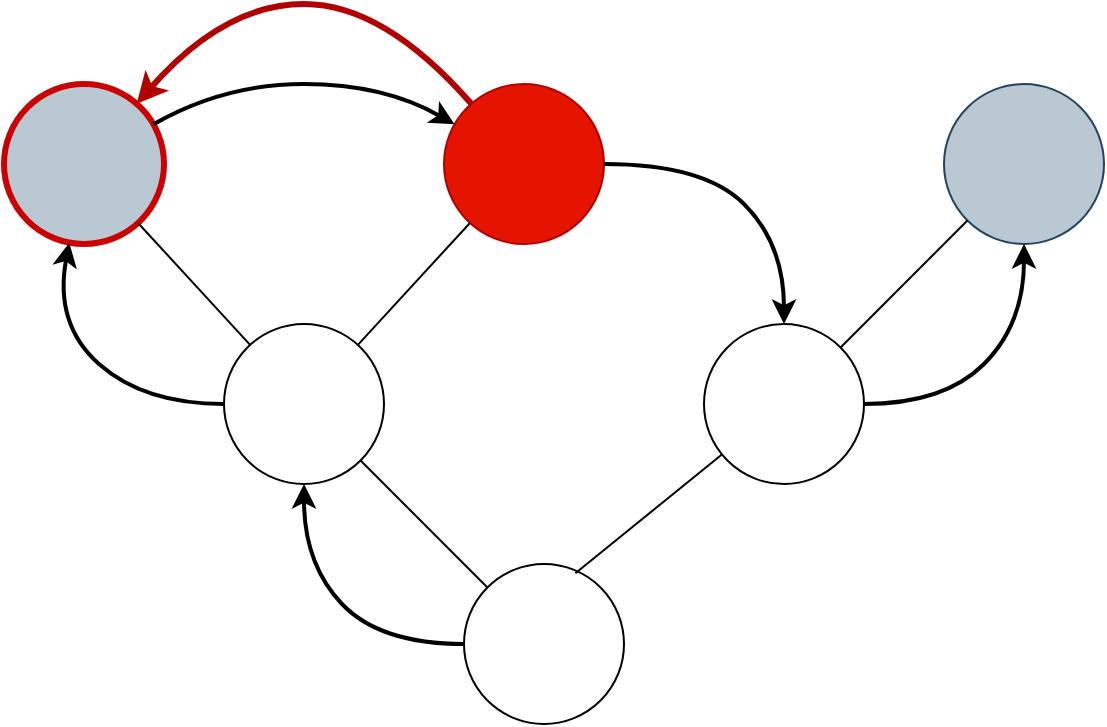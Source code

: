 <mxfile>
    <diagram id="LpUvIIttoJX7Mj-2VVL4" name="Page-1">
        <mxGraphModel dx="979" dy="761" grid="1" gridSize="10" guides="1" tooltips="1" connect="1" arrows="1" fold="1" page="1" pageScale="1" pageWidth="827" pageHeight="1169" math="0" shadow="0">
            <root>
                <mxCell id="0"/>
                <mxCell id="1" parent="0"/>
                <mxCell id="GGjfLmtMtnxDscI8gtsh-1" value="" style="ellipse;whiteSpace=wrap;html=1;aspect=fixed;" parent="1" vertex="1">
                    <mxGeometry x="360" y="360" width="80" height="80" as="geometry"/>
                </mxCell>
                <mxCell id="GGjfLmtMtnxDscI8gtsh-2" value="" style="ellipse;whiteSpace=wrap;html=1;aspect=fixed;" parent="1" vertex="1">
                    <mxGeometry x="240" y="240" width="80" height="80" as="geometry"/>
                </mxCell>
                <mxCell id="GGjfLmtMtnxDscI8gtsh-3" value="" style="ellipse;whiteSpace=wrap;html=1;aspect=fixed;" parent="1" vertex="1">
                    <mxGeometry x="480" y="240" width="80" height="80" as="geometry"/>
                </mxCell>
                <mxCell id="GGjfLmtMtnxDscI8gtsh-4" value="" style="ellipse;whiteSpace=wrap;html=1;aspect=fixed;fillColor=#bac8d3;strokeWidth=3;strokeColor=#CC0000;" parent="1" vertex="1">
                    <mxGeometry x="130" y="120" width="80" height="80" as="geometry"/>
                </mxCell>
                <mxCell id="GGjfLmtMtnxDscI8gtsh-5" value="" style="ellipse;whiteSpace=wrap;html=1;aspect=fixed;fillColor=#e51400;strokeColor=#B20000;fontColor=#ffffff;" parent="1" vertex="1">
                    <mxGeometry x="350" y="120" width="80" height="80" as="geometry"/>
                </mxCell>
                <mxCell id="GGjfLmtMtnxDscI8gtsh-6" value="" style="ellipse;whiteSpace=wrap;html=1;aspect=fixed;strokeWidth=1;fillColor=#bac8d3;strokeColor=#23445d;" parent="1" vertex="1">
                    <mxGeometry x="600" y="120" width="80" height="80" as="geometry"/>
                </mxCell>
                <mxCell id="GGjfLmtMtnxDscI8gtsh-11" value="" style="endArrow=none;html=1;endFill=0;" parent="1" source="GGjfLmtMtnxDscI8gtsh-1" target="GGjfLmtMtnxDscI8gtsh-2" edge="1">
                    <mxGeometry width="50" height="50" relative="1" as="geometry">
                        <mxPoint x="370" y="150" as="sourcePoint"/>
                        <mxPoint x="420" y="100" as="targetPoint"/>
                    </mxGeometry>
                </mxCell>
                <mxCell id="GGjfLmtMtnxDscI8gtsh-12" value="" style="endArrow=none;html=1;endFill=0;" parent="1" source="GGjfLmtMtnxDscI8gtsh-2" target="GGjfLmtMtnxDscI8gtsh-4" edge="1">
                    <mxGeometry width="50" height="50" relative="1" as="geometry">
                        <mxPoint x="370" y="150" as="sourcePoint"/>
                        <mxPoint x="420" y="100" as="targetPoint"/>
                    </mxGeometry>
                </mxCell>
                <mxCell id="GGjfLmtMtnxDscI8gtsh-13" value="" style="endArrow=none;html=1;endFill=0;" parent="1" source="GGjfLmtMtnxDscI8gtsh-2" target="GGjfLmtMtnxDscI8gtsh-5" edge="1">
                    <mxGeometry width="50" height="50" relative="1" as="geometry">
                        <mxPoint x="370" y="150" as="sourcePoint"/>
                        <mxPoint x="420" y="100" as="targetPoint"/>
                    </mxGeometry>
                </mxCell>
                <mxCell id="GGjfLmtMtnxDscI8gtsh-14" value="" style="endArrow=none;html=1;exitX=0.696;exitY=0.058;exitDx=0;exitDy=0;exitPerimeter=0;endFill=0;" parent="1" source="GGjfLmtMtnxDscI8gtsh-1" target="GGjfLmtMtnxDscI8gtsh-3" edge="1">
                    <mxGeometry width="50" height="50" relative="1" as="geometry">
                        <mxPoint x="410" y="350" as="sourcePoint"/>
                        <mxPoint x="490" y="260" as="targetPoint"/>
                    </mxGeometry>
                </mxCell>
                <mxCell id="GGjfLmtMtnxDscI8gtsh-15" value="" style="endArrow=none;html=1;endFill=0;" parent="1" source="GGjfLmtMtnxDscI8gtsh-3" target="GGjfLmtMtnxDscI8gtsh-6" edge="1">
                    <mxGeometry width="50" height="50" relative="1" as="geometry">
                        <mxPoint x="370" y="150" as="sourcePoint"/>
                        <mxPoint x="420" y="100" as="targetPoint"/>
                    </mxGeometry>
                </mxCell>
                <mxCell id="GGjfLmtMtnxDscI8gtsh-20" value="" style="curved=1;endArrow=classic;html=1;strokeWidth=2;" parent="1" source="GGjfLmtMtnxDscI8gtsh-1" target="GGjfLmtMtnxDscI8gtsh-2" edge="1">
                    <mxGeometry width="50" height="50" relative="1" as="geometry">
                        <mxPoint x="370" y="300" as="sourcePoint"/>
                        <mxPoint x="420" y="250" as="targetPoint"/>
                        <Array as="points">
                            <mxPoint x="318" y="400"/>
                            <mxPoint x="280" y="360"/>
                        </Array>
                    </mxGeometry>
                </mxCell>
                <mxCell id="GGjfLmtMtnxDscI8gtsh-22" value="" style="curved=1;endArrow=classic;html=1;strokeWidth=2;" parent="1" source="GGjfLmtMtnxDscI8gtsh-2" target="GGjfLmtMtnxDscI8gtsh-4" edge="1">
                    <mxGeometry width="50" height="50" relative="1" as="geometry">
                        <mxPoint x="370" y="300" as="sourcePoint"/>
                        <mxPoint x="420" y="250" as="targetPoint"/>
                        <Array as="points">
                            <mxPoint x="200" y="280"/>
                            <mxPoint x="155" y="240"/>
                        </Array>
                    </mxGeometry>
                </mxCell>
                <mxCell id="GGjfLmtMtnxDscI8gtsh-23" value="" style="curved=1;endArrow=classic;html=1;strokeWidth=2;" parent="1" source="GGjfLmtMtnxDscI8gtsh-4" target="GGjfLmtMtnxDscI8gtsh-5" edge="1">
                    <mxGeometry width="50" height="50" relative="1" as="geometry">
                        <mxPoint x="370" y="190" as="sourcePoint"/>
                        <mxPoint x="420" y="140" as="targetPoint"/>
                        <Array as="points">
                            <mxPoint x="240" y="120"/>
                            <mxPoint x="320" y="120"/>
                        </Array>
                    </mxGeometry>
                </mxCell>
                <mxCell id="GGjfLmtMtnxDscI8gtsh-25" value="" style="curved=1;endArrow=classic;html=1;strokeWidth=2;" parent="1" source="GGjfLmtMtnxDscI8gtsh-5" target="GGjfLmtMtnxDscI8gtsh-3" edge="1">
                    <mxGeometry width="50" height="50" relative="1" as="geometry">
                        <mxPoint x="370" y="370" as="sourcePoint"/>
                        <mxPoint x="420" y="320" as="targetPoint"/>
                        <Array as="points">
                            <mxPoint x="480" y="160"/>
                            <mxPoint x="520" y="200"/>
                        </Array>
                    </mxGeometry>
                </mxCell>
                <mxCell id="GGjfLmtMtnxDscI8gtsh-27" value="" style="curved=1;endArrow=classic;html=1;strokeWidth=2;" parent="1" source="GGjfLmtMtnxDscI8gtsh-3" target="GGjfLmtMtnxDscI8gtsh-6" edge="1">
                    <mxGeometry width="50" height="50" relative="1" as="geometry">
                        <mxPoint x="370" y="370" as="sourcePoint"/>
                        <mxPoint x="420" y="320" as="targetPoint"/>
                        <Array as="points">
                            <mxPoint x="600" y="280"/>
                            <mxPoint x="640" y="240"/>
                        </Array>
                    </mxGeometry>
                </mxCell>
                <mxCell id="4" value="" style="curved=1;endArrow=classic;html=1;strokeColor=#B20000;fillColor=#e51400;strokeWidth=3;" parent="1" source="GGjfLmtMtnxDscI8gtsh-5" target="GGjfLmtMtnxDscI8gtsh-4" edge="1">
                    <mxGeometry width="50" height="50" relative="1" as="geometry">
                        <mxPoint x="480" y="80" as="sourcePoint"/>
                        <mxPoint x="440" y="360" as="targetPoint"/>
                        <Array as="points">
                            <mxPoint x="320" y="80"/>
                            <mxPoint x="240" y="80"/>
                        </Array>
                    </mxGeometry>
                </mxCell>
            </root>
        </mxGraphModel>
    </diagram>
</mxfile>